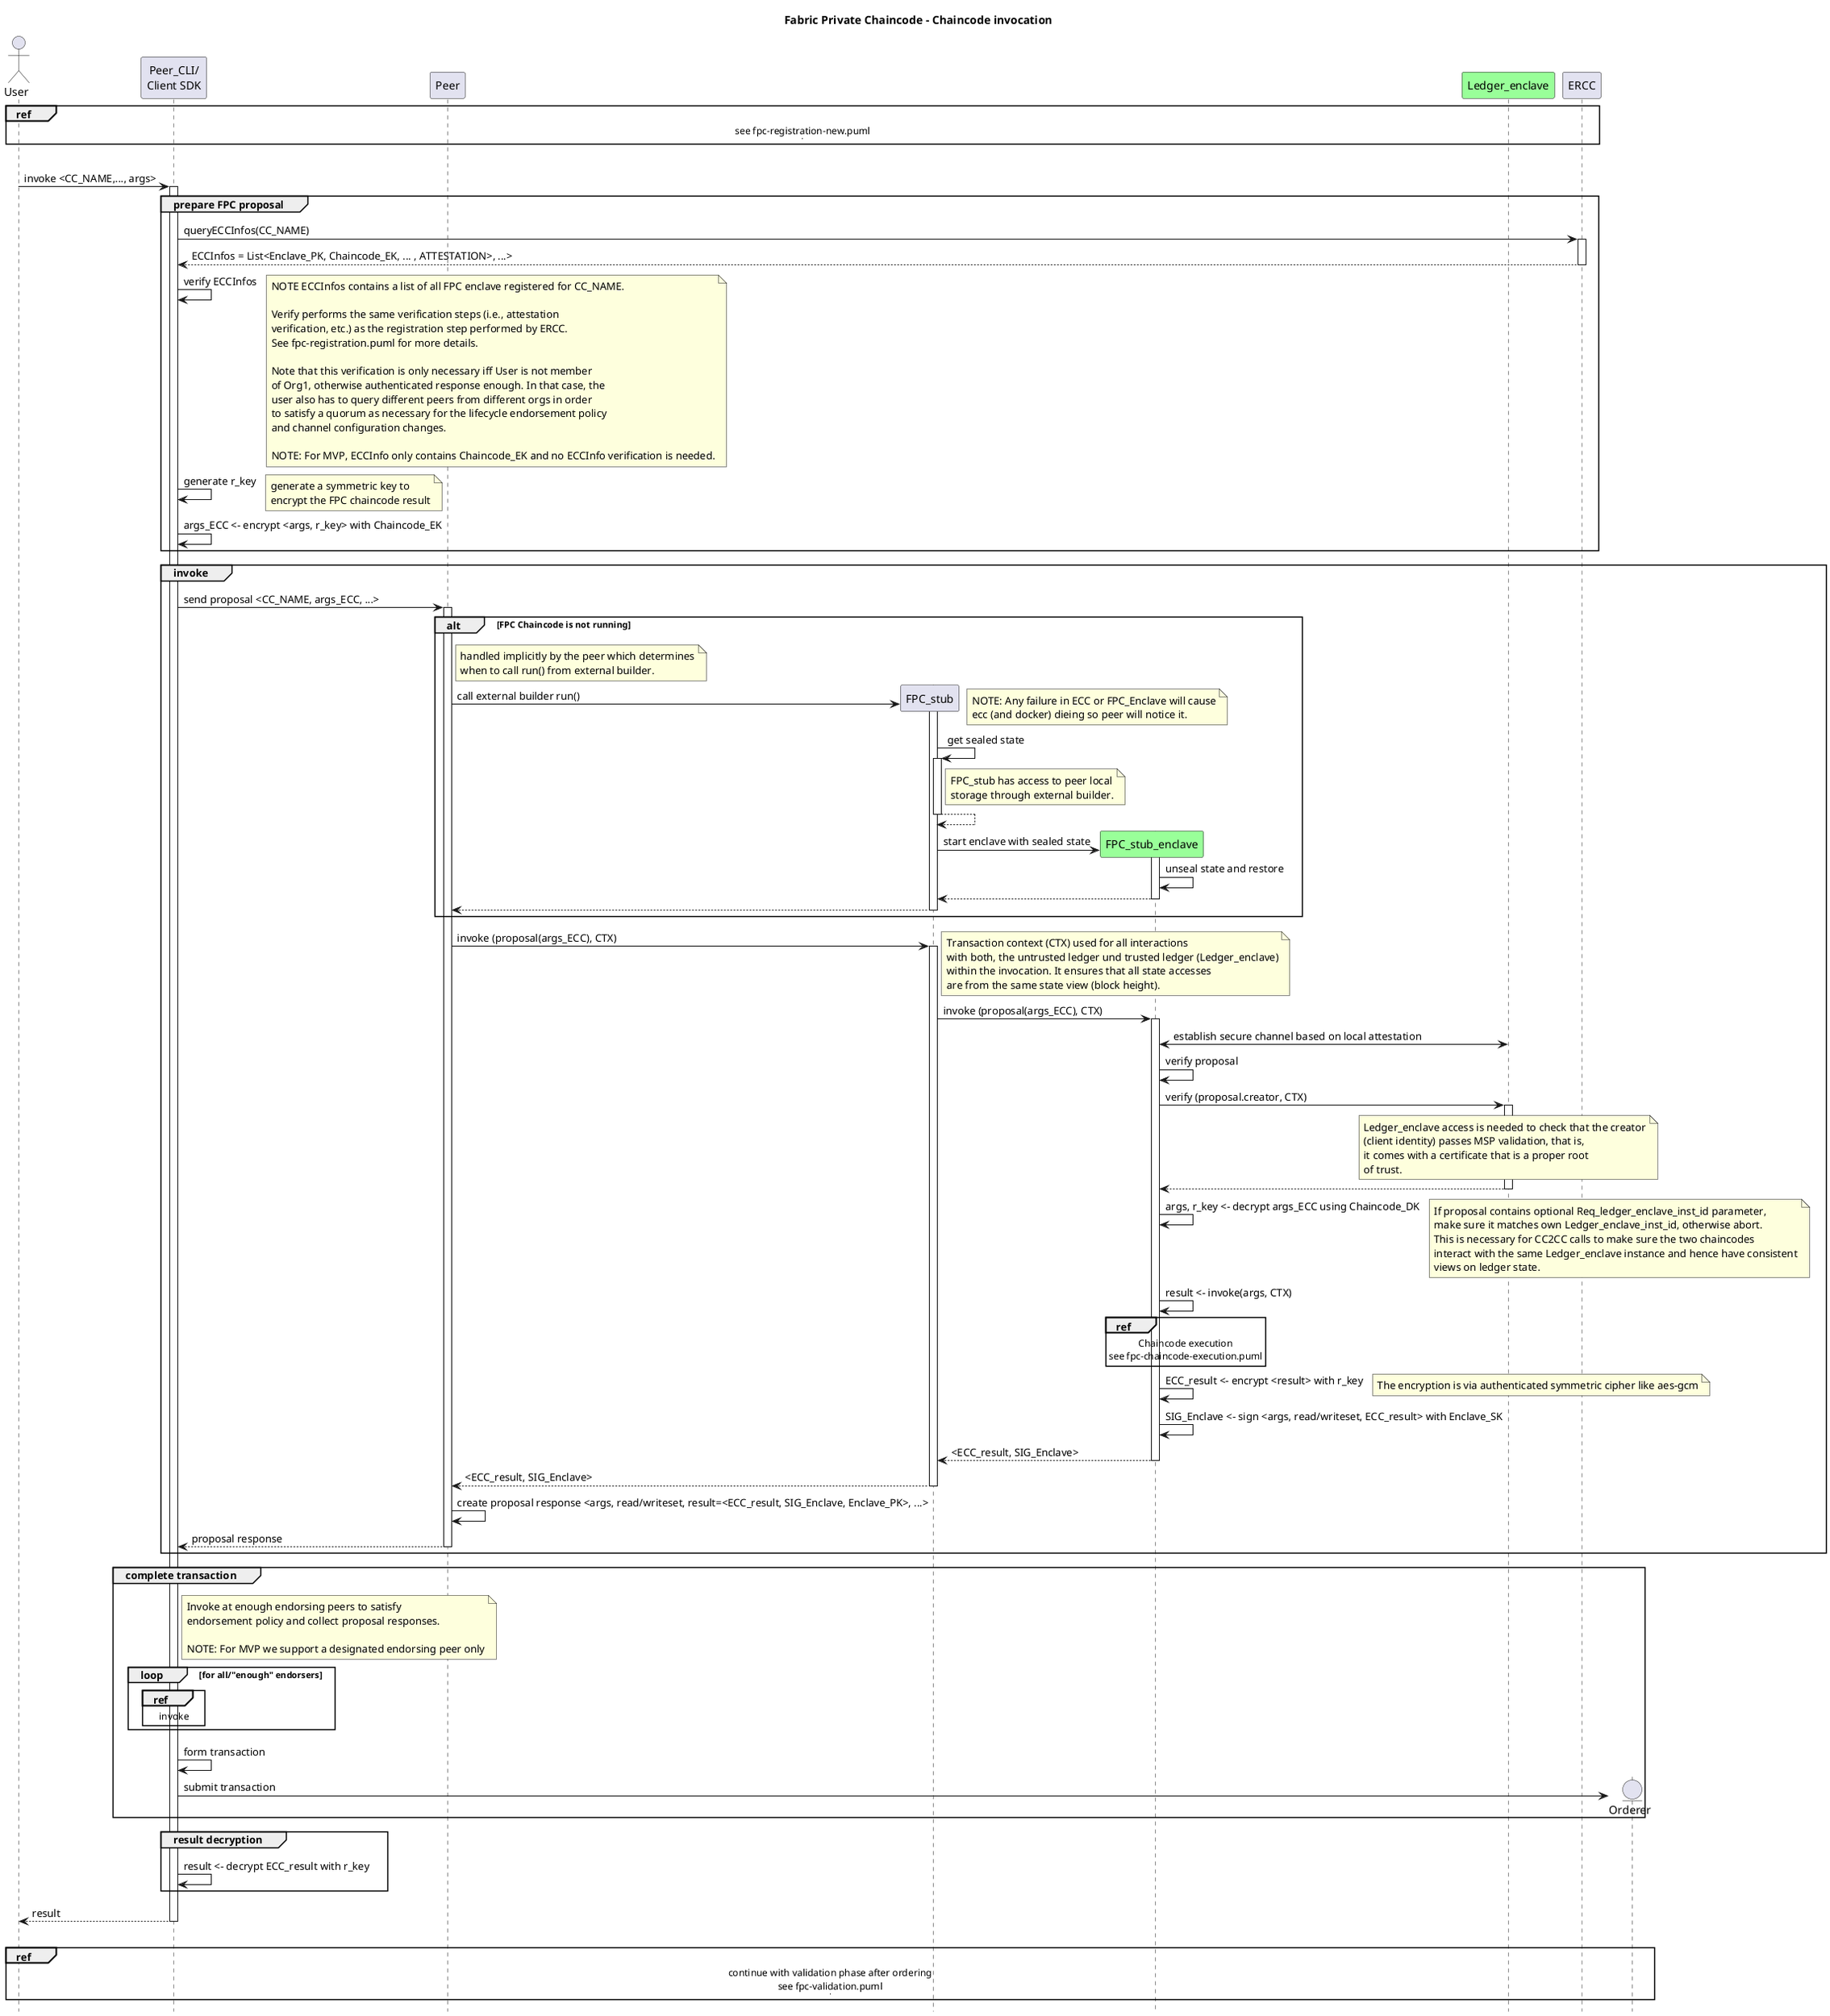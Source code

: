 /'
    Copyright 2020 Intel Corporation
    Copyright IBM Corp. All Rights Reserved.

    SPDX-License-Identifier: Apache-2.0
'/

@startuml

'- force wrapping of longer text
'skinparam wrapWidth 400

!pragma teoz true

hide footbox
title Foot Box removed

title Fabric Private Chaincode - Chaincode invocation

actor "User" as User1 order 9

participant "Peer_CLI/\nClient SDK" as CLI order 10

participant "Ledger_enclave" as TLCC1 order 45 #99FF99

participant "Peer" as Peer order 25
participant "ERCC" as ERCC1 order 50

ref over User1, ERCC1
  see fpc-registration-new.puml
  |||
end ref
|||

User1 -> CLI ++: invoke <CC_NAME,..., args>

group prepare FPC proposal

CLI -> ERCC1 ++: queryECCInfos(CC_NAME)
return ECCInfos = List<Enclave_PK, Chaincode_EK, ... , ATTESTATION>, ...>

CLI -> CLI: verify ECCInfos
note right
  NOTE ECCInfos contains a list of all FPC enclave registered for CC_NAME.

  Verify performs the same verification steps (i.e., attestation
  verification, etc.) as the registration step performed by ERCC.
  See fpc-registration.puml for more details.

  Note that this verification is only necessary iff User is not member
  of Org1, otherwise authenticated response enough. In that case, the
  user also has to query different peers from different orgs in order
  to satisfy a quorum as necessary for the lifecycle endorsement policy
  and channel configuration changes.

  NOTE: For MVP, ECCInfo only contains Chaincode_EK and no ECCInfo verification is needed.
end note

CLI -> CLI : generate r_key
note right
    generate a symmetric key to
    encrypt the FPC chaincode result
end note

CLI -> CLI : args_ECC <- encrypt <args, r_key> with Chaincode_EK

end

group invoke
  CLI -> Peer ++: send proposal <CC_NAME, args_ECC, ...>

  alt FPC Chaincode is not running
      note right Peer
          handled implicitly by the peer which determines
          when to call run() from external builder.
      end note

      create participant "FPC_stub" as ECC1 order 26
      Peer -> ECC1 ++: call external builder run()
      note right
          NOTE: Any failure in ECC or FPC_Enclave will cause
          ecc (and docker) dieing so peer will notice it.
      end note


      ECC1 -> ECC1 ++: get sealed state
      note right ECC1
        FPC_stub has access to peer local
        storage through external builder.
      end note
      return

      create participant "FPC_stub_enclave" as Enclave1 order 30 #99FF99
      ECC1 -> Enclave1 ++ : start enclave with sealed state
      Enclave1 -> Enclave1 : unseal state and restore
      return
      return
  end

      Peer -> ECC1 ++: invoke (proposal(args_ECC), CTX)
      note right
        Transaction context (CTX) used for all interactions
        with both, the untrusted ledger und trusted ledger (Ledger_enclave)
        within the invocation. It ensures that all state accesses
        are from the same state view (block height).
      end note
      ECC1 -> Enclave1 ++: invoke (proposal(args_ECC), CTX)

      Enclave1 <-> TLCC1: establish secure channel based on local attestation

      Enclave1 -> Enclave1 : verify proposal

      Enclave1 -> TLCC1 ++: verify (proposal.creator, CTX)
      note over TLCC1
      Ledger_enclave access is needed to check that the creator
      (client identity) passes MSP validation, that is,
      it comes with a certificate that is a proper root
      of trust.
      end note
      return


      Enclave1 -> Enclave1 : args, r_key <- decrypt args_ECC using Chaincode_DK

      note right
        If proposal contains optional Req_ledger_enclave_inst_id parameter,
        make sure it matches own Ledger_enclave_inst_id, otherwise abort.
        This is necessary for CC2CC calls to make sure the two chaincodes
        interact with the same Ledger_enclave instance and hence have consistent
        views on ledger state.
      end note

      Enclave1 -> Enclave1: result <- invoke(args, CTX)
      ref over Enclave1
        Chaincode execution
        see fpc-chaincode-execution.puml
      end ref


      Enclave1 -> Enclave1 : ECC_result <- encrypt <result> with r_key
      note right
        The encryption is via authenticated symmetric cipher like aes-gcm
      end note
      Enclave1 -> Enclave1 : SIG_Enclave <- sign <args, read/writeset, ECC_result> with Enclave_SK
      return <ECC_result, SIG_Enclave>

    return <ECC_result, SIG_Enclave>

    Peer -> Peer : create proposal response <args, read/writeset, result=<ECC_result, SIG_Enclave, Enclave_PK>, ...>

    return proposal response
end

group complete transaction
    note right CLI
        Invoke at enough endorsing peers to satisfy
        endorsement policy and collect proposal responses.

        NOTE: For MVP we support a designated endorsing peer only
    end note
    loop for all/"enough" endorsers

        ref over CLI
            invoke
        end
    end
    CLI -> CLI : form transaction

    create entity Orderer order 100
    CLI -> Orderer : submit transaction
end

group result decryption
    CLI -> CLI : result <- decrypt ECC_result with r_key
end


return result

|||

ref over User1, Orderer
    continue with validation phase after ordering
    see fpc-validation.puml
    |||
end ref

@enduml
